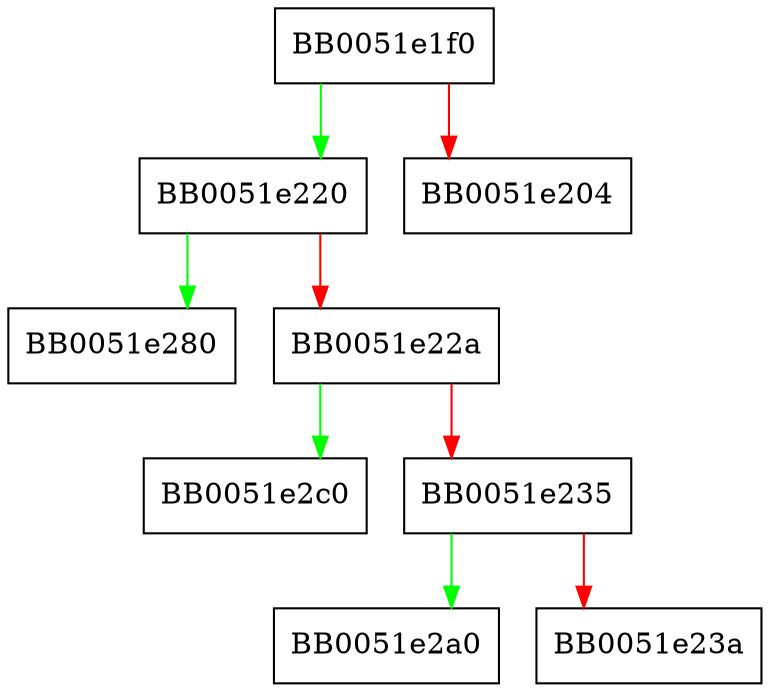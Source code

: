 digraph i2d_PublicKey {
  node [shape="box"];
  graph [splines=ortho];
  BB0051e1f0 -> BB0051e220 [color="green"];
  BB0051e1f0 -> BB0051e204 [color="red"];
  BB0051e220 -> BB0051e280 [color="green"];
  BB0051e220 -> BB0051e22a [color="red"];
  BB0051e22a -> BB0051e2c0 [color="green"];
  BB0051e22a -> BB0051e235 [color="red"];
  BB0051e235 -> BB0051e2a0 [color="green"];
  BB0051e235 -> BB0051e23a [color="red"];
}
